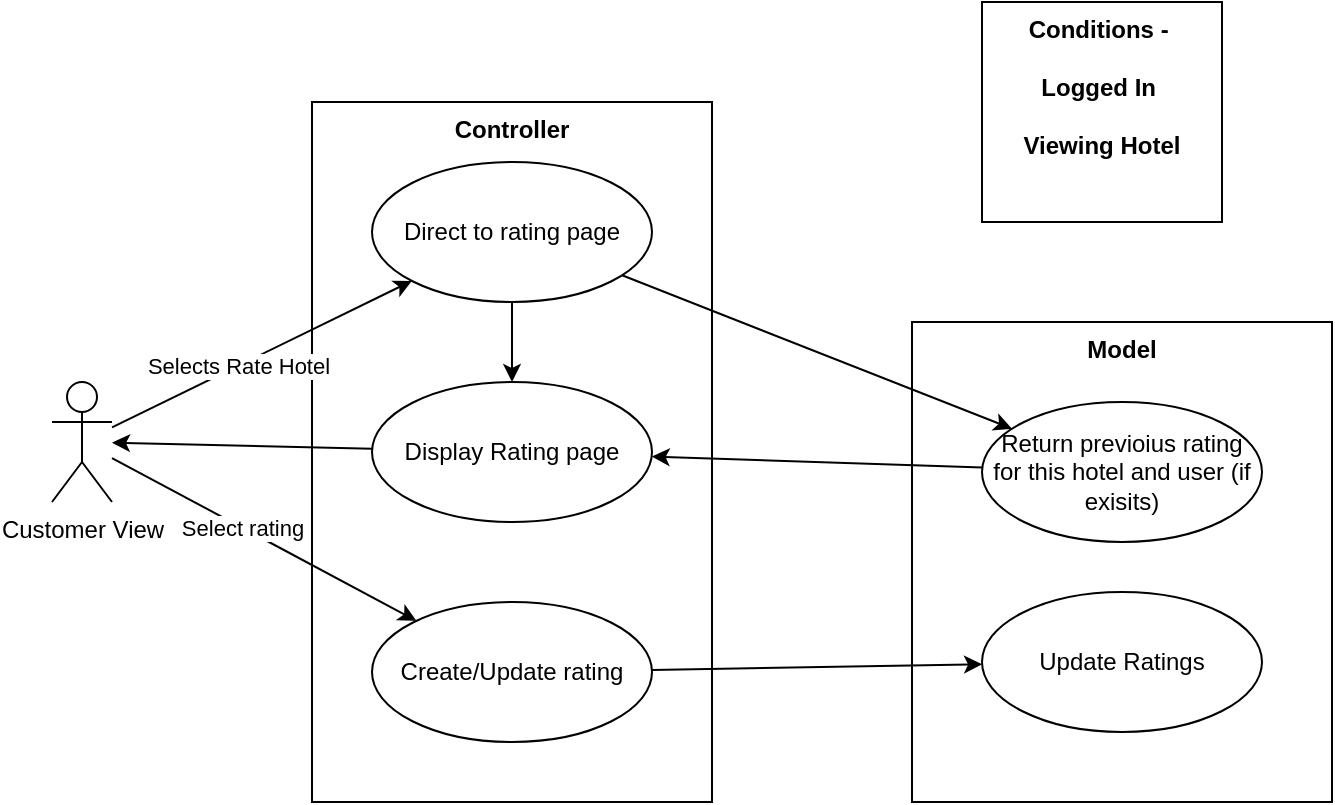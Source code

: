 <mxfile>
    <diagram id="KFu2Jjx0fvDgMEuhWSRL" name="Page-1">
        <mxGraphModel dx="1124" dy="719" grid="1" gridSize="10" guides="1" tooltips="1" connect="1" arrows="1" fold="1" page="1" pageScale="1" pageWidth="850" pageHeight="1100" math="0" shadow="0">
            <root>
                <mxCell id="0"/>
                <mxCell id="1" parent="0"/>
                <mxCell id="6" value="Controller" style="shape=rect;html=1;verticalAlign=top;fontStyle=1;whiteSpace=wrap;align=center;" parent="1" vertex="1">
                    <mxGeometry x="220" y="350" width="200" height="350" as="geometry"/>
                </mxCell>
                <mxCell id="12" style="edgeStyle=none;html=1;" parent="1" source="2" target="9" edge="1">
                    <mxGeometry relative="1" as="geometry"/>
                </mxCell>
                <mxCell id="13" value="Selects Rate Hotel" style="edgeLabel;html=1;align=center;verticalAlign=middle;resizable=0;points=[];" parent="12" vertex="1" connectable="0">
                    <mxGeometry x="-0.161" relative="1" as="geometry">
                        <mxPoint as="offset"/>
                    </mxGeometry>
                </mxCell>
                <mxCell id="19" style="edgeStyle=none;html=1;" parent="1" source="2" target="20" edge="1">
                    <mxGeometry relative="1" as="geometry">
                        <mxPoint x="250" y="660" as="targetPoint"/>
                    </mxGeometry>
                </mxCell>
                <mxCell id="23" value="Select rating" style="edgeLabel;html=1;align=center;verticalAlign=middle;resizable=0;points=[];" parent="19" vertex="1" connectable="0">
                    <mxGeometry x="-0.153" relative="1" as="geometry">
                        <mxPoint as="offset"/>
                    </mxGeometry>
                </mxCell>
                <mxCell id="2" value="Customer View" style="shape=umlActor;html=1;verticalLabelPosition=bottom;verticalAlign=top;align=center;" parent="1" vertex="1">
                    <mxGeometry x="90" y="490" width="30" height="60" as="geometry"/>
                </mxCell>
                <mxCell id="7" value="Model" style="shape=rect;html=1;verticalAlign=top;fontStyle=1;whiteSpace=wrap;align=center;" parent="1" vertex="1">
                    <mxGeometry x="520" y="460" width="210" height="240" as="geometry"/>
                </mxCell>
                <mxCell id="15" style="edgeStyle=none;html=1;" parent="1" source="9" target="14" edge="1">
                    <mxGeometry relative="1" as="geometry"/>
                </mxCell>
                <mxCell id="16" style="edgeStyle=none;html=1;" parent="1" source="9" target="10" edge="1">
                    <mxGeometry relative="1" as="geometry"/>
                </mxCell>
                <mxCell id="9" value="Direct to rating page" style="ellipse;whiteSpace=wrap;html=1;" parent="1" vertex="1">
                    <mxGeometry x="250" y="380" width="140" height="70" as="geometry"/>
                </mxCell>
                <mxCell id="17" style="edgeStyle=none;html=1;" parent="1" source="10" target="14" edge="1">
                    <mxGeometry relative="1" as="geometry"/>
                </mxCell>
                <mxCell id="10" value="Return previoius rating for this hotel and user (if exisits)" style="ellipse;whiteSpace=wrap;html=1;" parent="1" vertex="1">
                    <mxGeometry x="555" y="500" width="140" height="70" as="geometry"/>
                </mxCell>
                <mxCell id="11" value="Conditions -&amp;nbsp;&lt;div&gt;&lt;br&gt;&lt;/div&gt;&lt;div&gt;Logged In&amp;nbsp;&lt;/div&gt;&lt;div&gt;&lt;br&gt;&lt;/div&gt;&lt;div&gt;Viewing Hotel&lt;/div&gt;&lt;div&gt;&lt;br&gt;&lt;/div&gt;" style="shape=rect;html=1;verticalAlign=top;fontStyle=1;whiteSpace=wrap;align=center;" parent="1" vertex="1">
                    <mxGeometry x="555" y="300" width="120" height="110" as="geometry"/>
                </mxCell>
                <mxCell id="18" style="edgeStyle=none;html=1;" parent="1" source="14" target="2" edge="1">
                    <mxGeometry relative="1" as="geometry"/>
                </mxCell>
                <mxCell id="14" value="Display Rating page" style="ellipse;whiteSpace=wrap;html=1;" parent="1" vertex="1">
                    <mxGeometry x="250" y="490" width="140" height="70" as="geometry"/>
                </mxCell>
                <mxCell id="21" style="edgeStyle=none;html=1;" parent="1" source="20" target="22" edge="1">
                    <mxGeometry relative="1" as="geometry">
                        <mxPoint x="620" y="670" as="targetPoint"/>
                    </mxGeometry>
                </mxCell>
                <mxCell id="20" value="Create/Update rating" style="ellipse;whiteSpace=wrap;html=1;" parent="1" vertex="1">
                    <mxGeometry x="250" y="600" width="140" height="70" as="geometry"/>
                </mxCell>
                <mxCell id="22" value="Update Ratings" style="ellipse;whiteSpace=wrap;html=1;" parent="1" vertex="1">
                    <mxGeometry x="555" y="595" width="140" height="70" as="geometry"/>
                </mxCell>
            </root>
        </mxGraphModel>
    </diagram>
</mxfile>